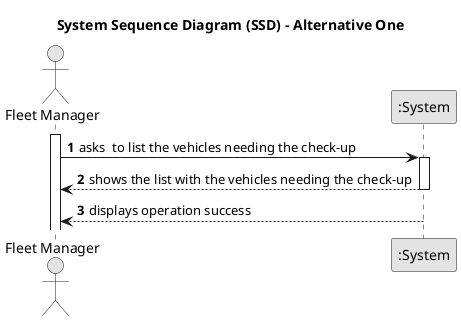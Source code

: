@startuml
skinparam monochrome true
skinparam packageStyle rectangle
skinparam shadowing false

title System Sequence Diagram (SSD) - Alternative One

autonumber

actor "Fleet Manager" as Employee
participant ":System" as System

activate Employee

    Employee -> System : asks  to list the vehicles needing the check-up
    activate System


        System --> Employee : shows the list with the vehicles needing the check-up
    deactivate System


        System --> Employee : displays operation success
    deactivate System

@enduml